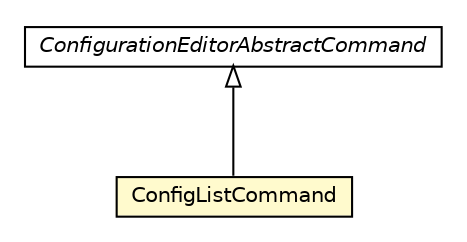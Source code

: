 #!/usr/local/bin/dot
#
# Class diagram 
# Generated by UMLGraph version R5_6-24-gf6e263 (http://www.umlgraph.org/)
#

digraph G {
	edge [fontname="Helvetica",fontsize=10,labelfontname="Helvetica",labelfontsize=10];
	node [fontname="Helvetica",fontsize=10,shape=plaintext];
	nodesep=0.25;
	ranksep=0.5;
	// org.universAAL.middleware.shell.universAAL.osgi.ConfigurationEditorAbstractCommand
	c132893 [label=<<table title="org.universAAL.middleware.shell.universAAL.osgi.ConfigurationEditorAbstractCommand" border="0" cellborder="1" cellspacing="0" cellpadding="2" port="p" href="./ConfigurationEditorAbstractCommand.html">
		<tr><td><table border="0" cellspacing="0" cellpadding="1">
<tr><td align="center" balign="center"><font face="Helvetica-Oblique"> ConfigurationEditorAbstractCommand </font></td></tr>
		</table></td></tr>
		</table>>, URL="./ConfigurationEditorAbstractCommand.html", fontname="Helvetica", fontcolor="black", fontsize=10.0];
	// org.universAAL.middleware.shell.universAAL.osgi.ConfigListCommand
	c132894 [label=<<table title="org.universAAL.middleware.shell.universAAL.osgi.ConfigListCommand" border="0" cellborder="1" cellspacing="0" cellpadding="2" port="p" bgcolor="lemonChiffon" href="./ConfigListCommand.html">
		<tr><td><table border="0" cellspacing="0" cellpadding="1">
<tr><td align="center" balign="center"> ConfigListCommand </td></tr>
		</table></td></tr>
		</table>>, URL="./ConfigListCommand.html", fontname="Helvetica", fontcolor="black", fontsize=10.0];
	//org.universAAL.middleware.shell.universAAL.osgi.ConfigListCommand extends org.universAAL.middleware.shell.universAAL.osgi.ConfigurationEditorAbstractCommand
	c132893:p -> c132894:p [dir=back,arrowtail=empty];
}

